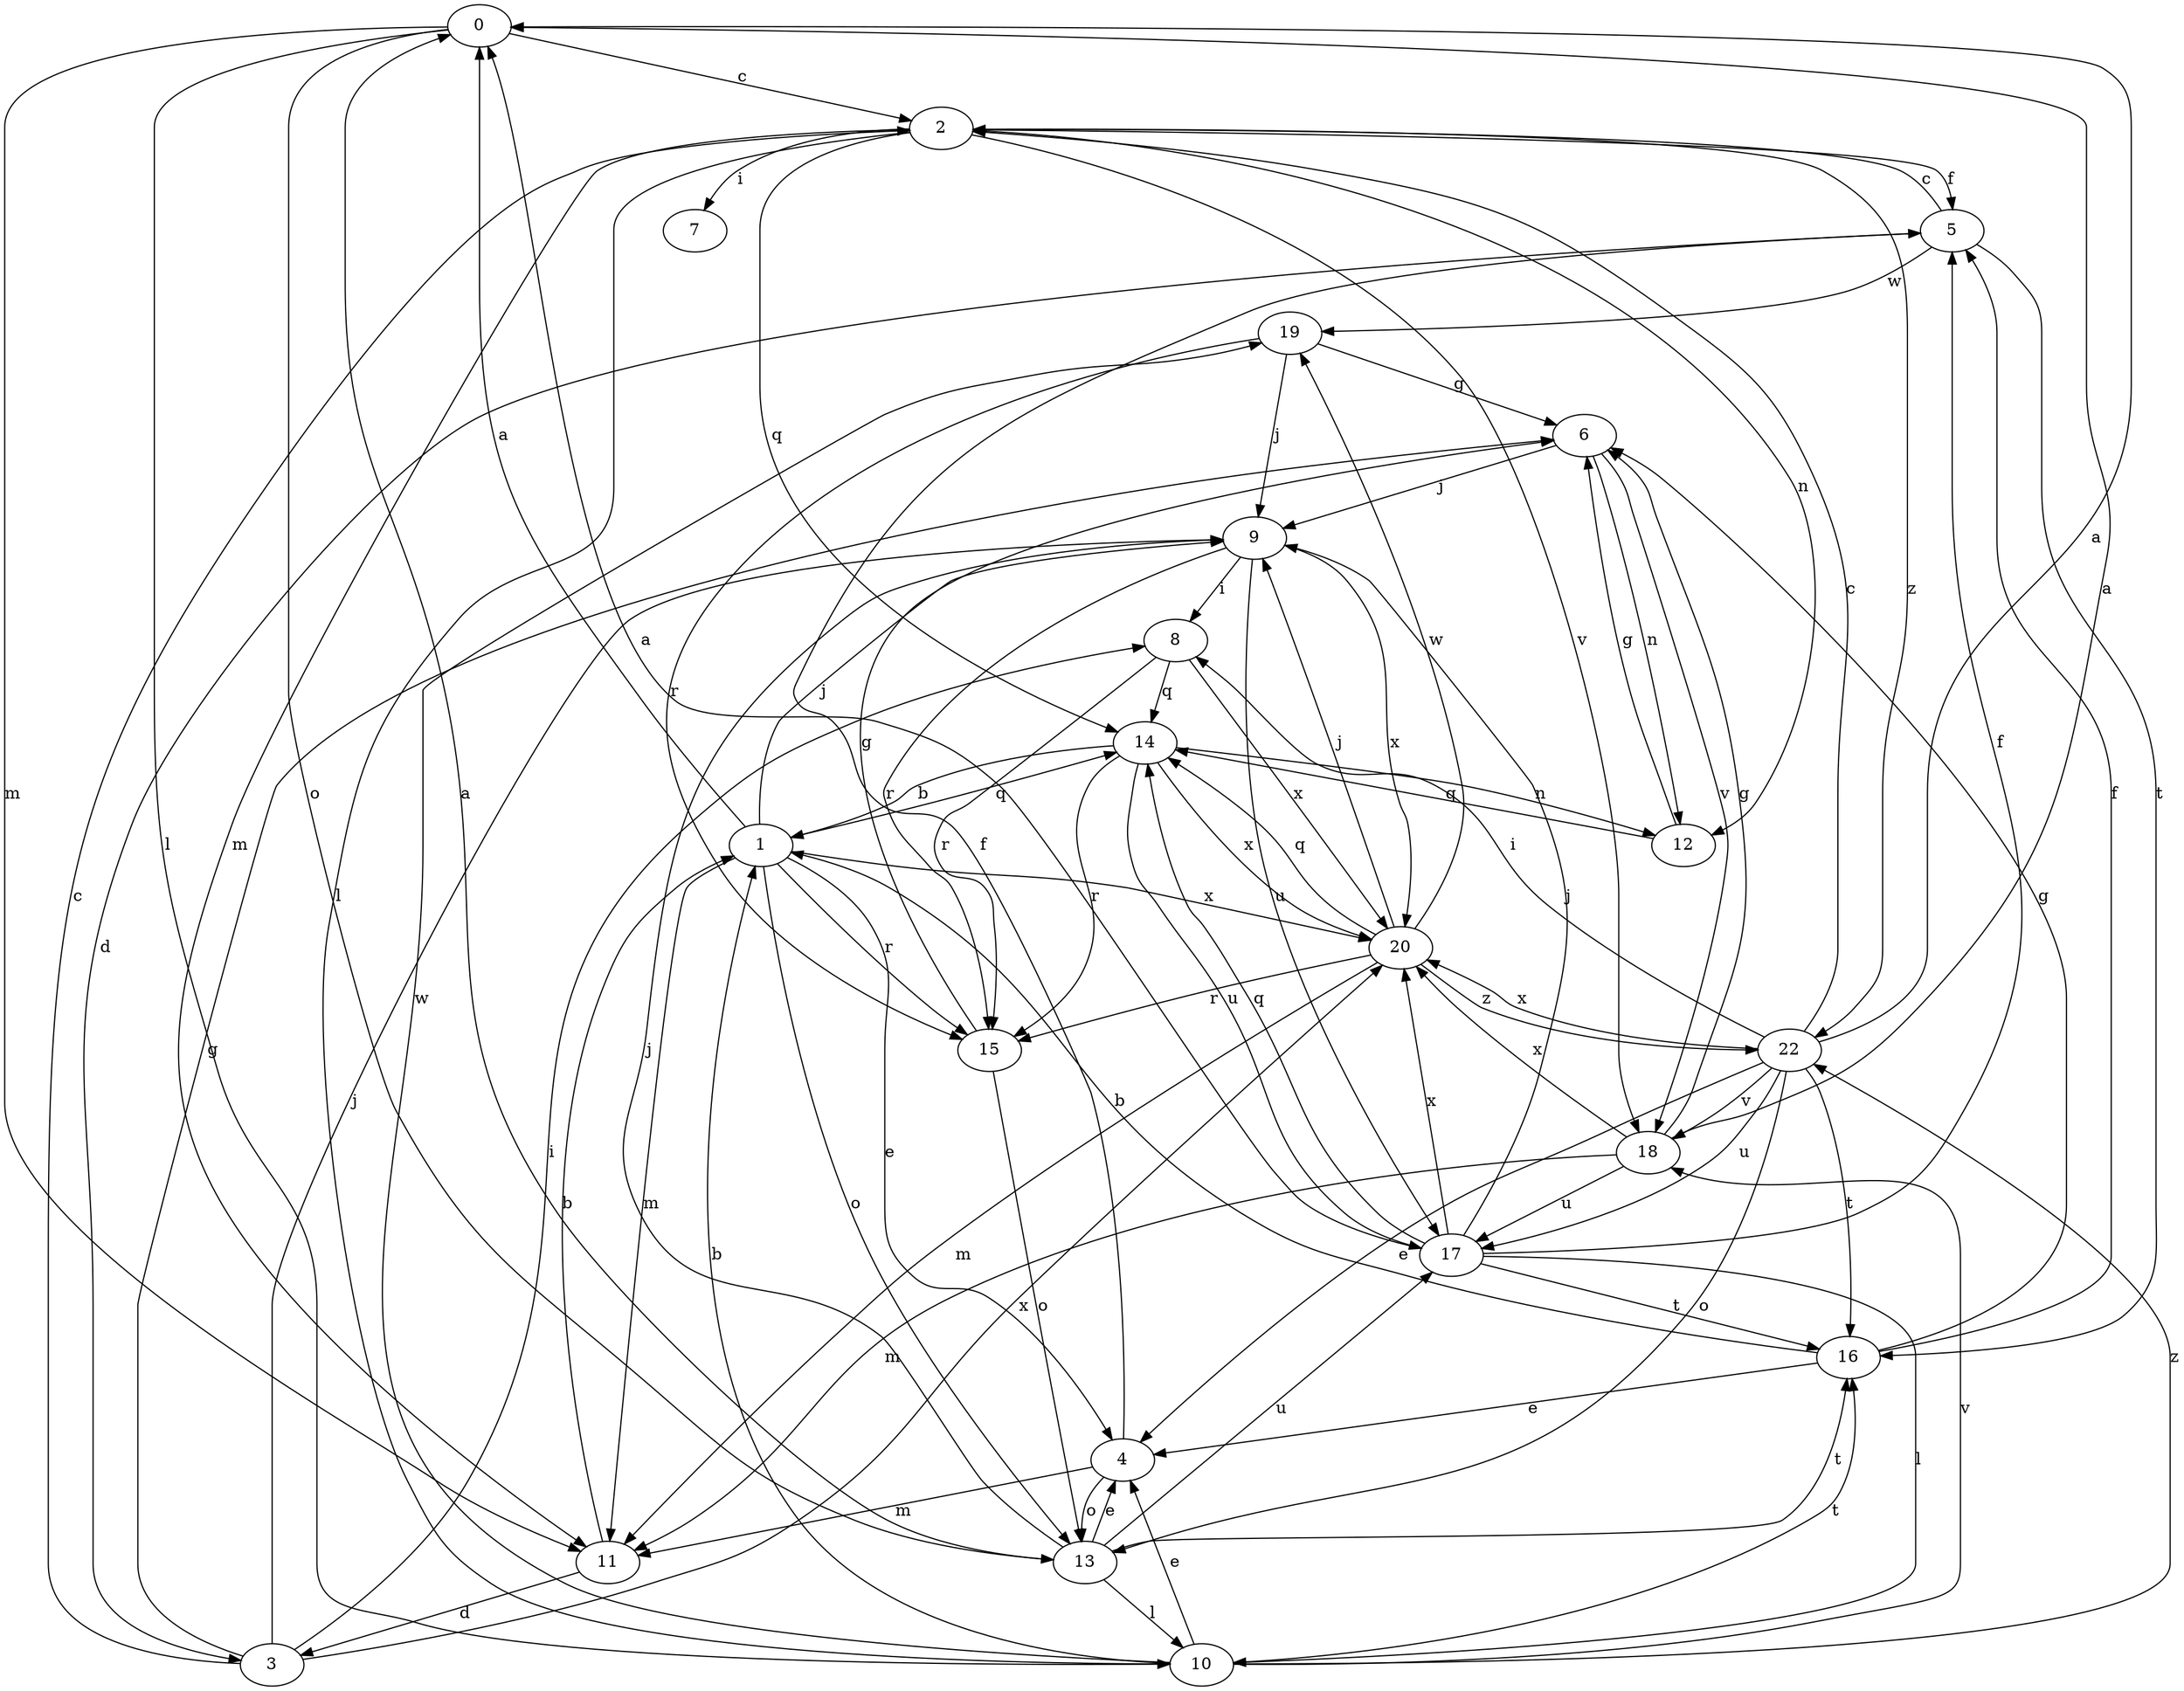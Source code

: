 strict digraph  {
0;
1;
2;
3;
4;
5;
6;
7;
8;
9;
10;
11;
12;
13;
14;
15;
16;
17;
18;
19;
20;
22;
0 -> 2  [label=c];
0 -> 10  [label=l];
0 -> 11  [label=m];
0 -> 13  [label=o];
1 -> 0  [label=a];
1 -> 4  [label=e];
1 -> 9  [label=j];
1 -> 11  [label=m];
1 -> 13  [label=o];
1 -> 14  [label=q];
1 -> 15  [label=r];
1 -> 20  [label=x];
2 -> 5  [label=f];
2 -> 7  [label=i];
2 -> 10  [label=l];
2 -> 11  [label=m];
2 -> 12  [label=n];
2 -> 14  [label=q];
2 -> 18  [label=v];
2 -> 22  [label=z];
3 -> 2  [label=c];
3 -> 6  [label=g];
3 -> 8  [label=i];
3 -> 9  [label=j];
3 -> 20  [label=x];
4 -> 5  [label=f];
4 -> 11  [label=m];
4 -> 13  [label=o];
5 -> 2  [label=c];
5 -> 3  [label=d];
5 -> 16  [label=t];
5 -> 19  [label=w];
6 -> 9  [label=j];
6 -> 12  [label=n];
6 -> 18  [label=v];
8 -> 14  [label=q];
8 -> 15  [label=r];
8 -> 20  [label=x];
9 -> 8  [label=i];
9 -> 15  [label=r];
9 -> 17  [label=u];
9 -> 20  [label=x];
10 -> 1  [label=b];
10 -> 4  [label=e];
10 -> 16  [label=t];
10 -> 18  [label=v];
10 -> 19  [label=w];
10 -> 22  [label=z];
11 -> 1  [label=b];
11 -> 3  [label=d];
12 -> 6  [label=g];
12 -> 14  [label=q];
13 -> 0  [label=a];
13 -> 4  [label=e];
13 -> 9  [label=j];
13 -> 10  [label=l];
13 -> 16  [label=t];
13 -> 17  [label=u];
14 -> 1  [label=b];
14 -> 12  [label=n];
14 -> 15  [label=r];
14 -> 17  [label=u];
14 -> 20  [label=x];
15 -> 6  [label=g];
15 -> 13  [label=o];
16 -> 1  [label=b];
16 -> 4  [label=e];
16 -> 5  [label=f];
16 -> 6  [label=g];
17 -> 0  [label=a];
17 -> 5  [label=f];
17 -> 9  [label=j];
17 -> 10  [label=l];
17 -> 14  [label=q];
17 -> 16  [label=t];
17 -> 20  [label=x];
18 -> 0  [label=a];
18 -> 6  [label=g];
18 -> 11  [label=m];
18 -> 17  [label=u];
18 -> 20  [label=x];
19 -> 6  [label=g];
19 -> 9  [label=j];
19 -> 15  [label=r];
20 -> 9  [label=j];
20 -> 11  [label=m];
20 -> 14  [label=q];
20 -> 15  [label=r];
20 -> 19  [label=w];
20 -> 22  [label=z];
22 -> 0  [label=a];
22 -> 2  [label=c];
22 -> 4  [label=e];
22 -> 8  [label=i];
22 -> 13  [label=o];
22 -> 16  [label=t];
22 -> 17  [label=u];
22 -> 18  [label=v];
22 -> 20  [label=x];
}
